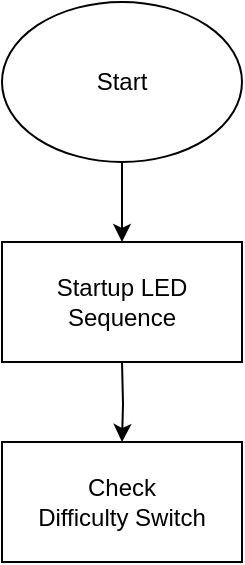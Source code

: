 <mxfile version="12.1.8" type="github" pages="1">
  <diagram id="vK2o-zo6DBCBCjjgS45Z" name="Page-1">
    <mxGraphModel dx="640" dy="358" grid="1" gridSize="10" guides="1" tooltips="1" connect="1" arrows="1" fold="1" page="1" pageScale="1" pageWidth="850" pageHeight="1100" math="0" shadow="0">
      <root>
        <mxCell id="0"/>
        <mxCell id="1" parent="0"/>
        <mxCell id="SfQTYZYUw8lY2vtOCrOL-3" value="" style="edgeStyle=orthogonalEdgeStyle;rounded=0;orthogonalLoop=1;jettySize=auto;html=1;" edge="1" parent="1" source="SfQTYZYUw8lY2vtOCrOL-1">
          <mxGeometry relative="1" as="geometry">
            <mxPoint x="300" y="160" as="targetPoint"/>
          </mxGeometry>
        </mxCell>
        <mxCell id="SfQTYZYUw8lY2vtOCrOL-1" value="Start" style="ellipse;whiteSpace=wrap;html=1;" vertex="1" parent="1">
          <mxGeometry x="240" y="40" width="120" height="80" as="geometry"/>
        </mxCell>
        <mxCell id="SfQTYZYUw8lY2vtOCrOL-5" value="" style="edgeStyle=orthogonalEdgeStyle;rounded=0;orthogonalLoop=1;jettySize=auto;html=1;" edge="1" parent="1" target="SfQTYZYUw8lY2vtOCrOL-4">
          <mxGeometry relative="1" as="geometry">
            <mxPoint x="300" y="220" as="sourcePoint"/>
          </mxGeometry>
        </mxCell>
        <mxCell id="SfQTYZYUw8lY2vtOCrOL-4" value="&lt;div&gt;Check&lt;/div&gt;&lt;div&gt;Difficulty Switch&lt;/div&gt;" style="rounded=0;whiteSpace=wrap;html=1;" vertex="1" parent="1">
          <mxGeometry x="240" y="260" width="120" height="60" as="geometry"/>
        </mxCell>
        <mxCell id="SfQTYZYUw8lY2vtOCrOL-6" value="Startup LED Sequence" style="rounded=0;whiteSpace=wrap;html=1;" vertex="1" parent="1">
          <mxGeometry x="240" y="160" width="120" height="60" as="geometry"/>
        </mxCell>
      </root>
    </mxGraphModel>
  </diagram>
</mxfile>
